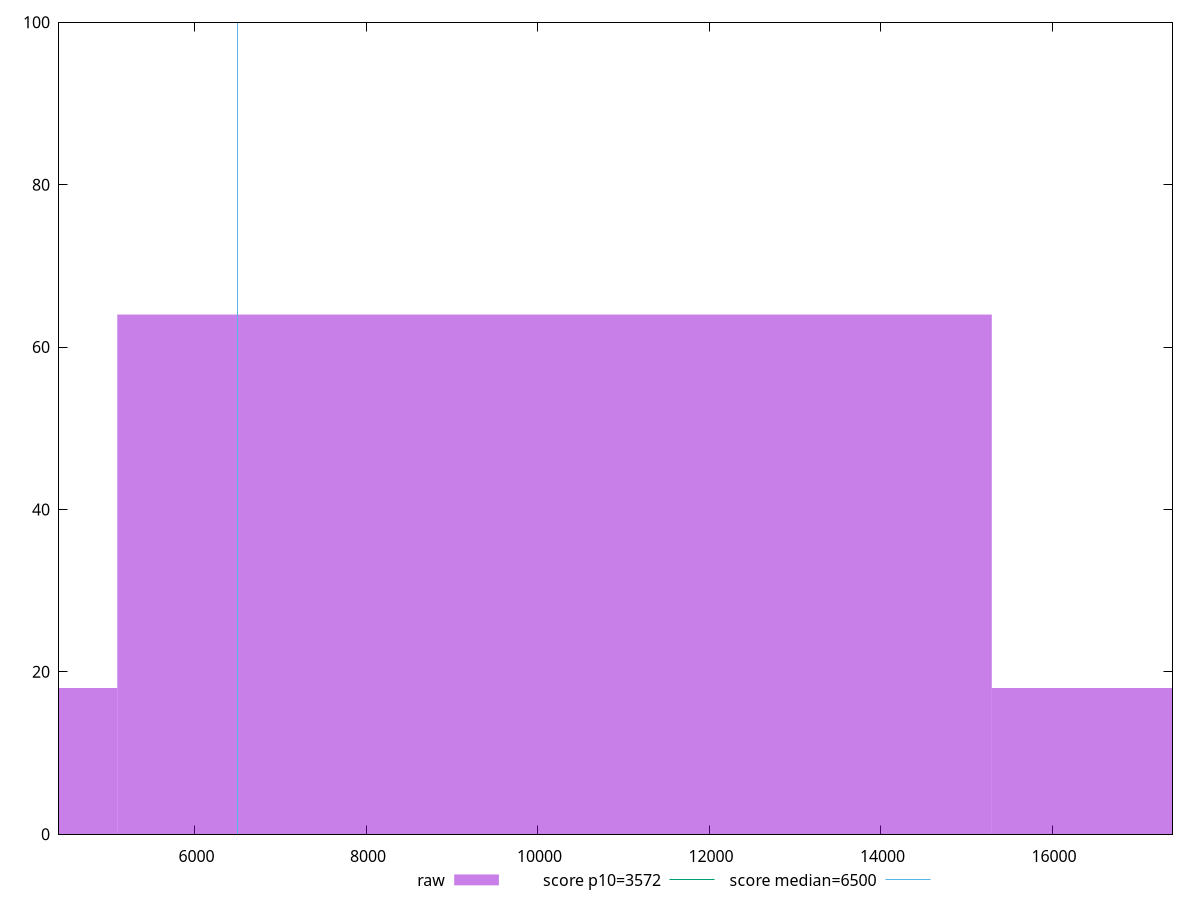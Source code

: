 reset

$raw <<EOF
10198.1196727945 64
20396.239345589 18
0 18
EOF

set key outside below
set boxwidth 10198.1196727945
set xrange [4419.302:17404.424]
set yrange [0:100]
set trange [0:100]
set style fill transparent solid 0.5 noborder

set parametric
set terminal svg size 640, 490 enhanced background rgb 'white'
set output "report_00013_2021-02-09T12-04-24.940Z/first-cpu-idle/samples/pages+cached/raw/histogram.svg"

plot $raw title "raw" with boxes, \
     3572,t title "score p10=3572", \
     6500,t title "score median=6500"

reset
